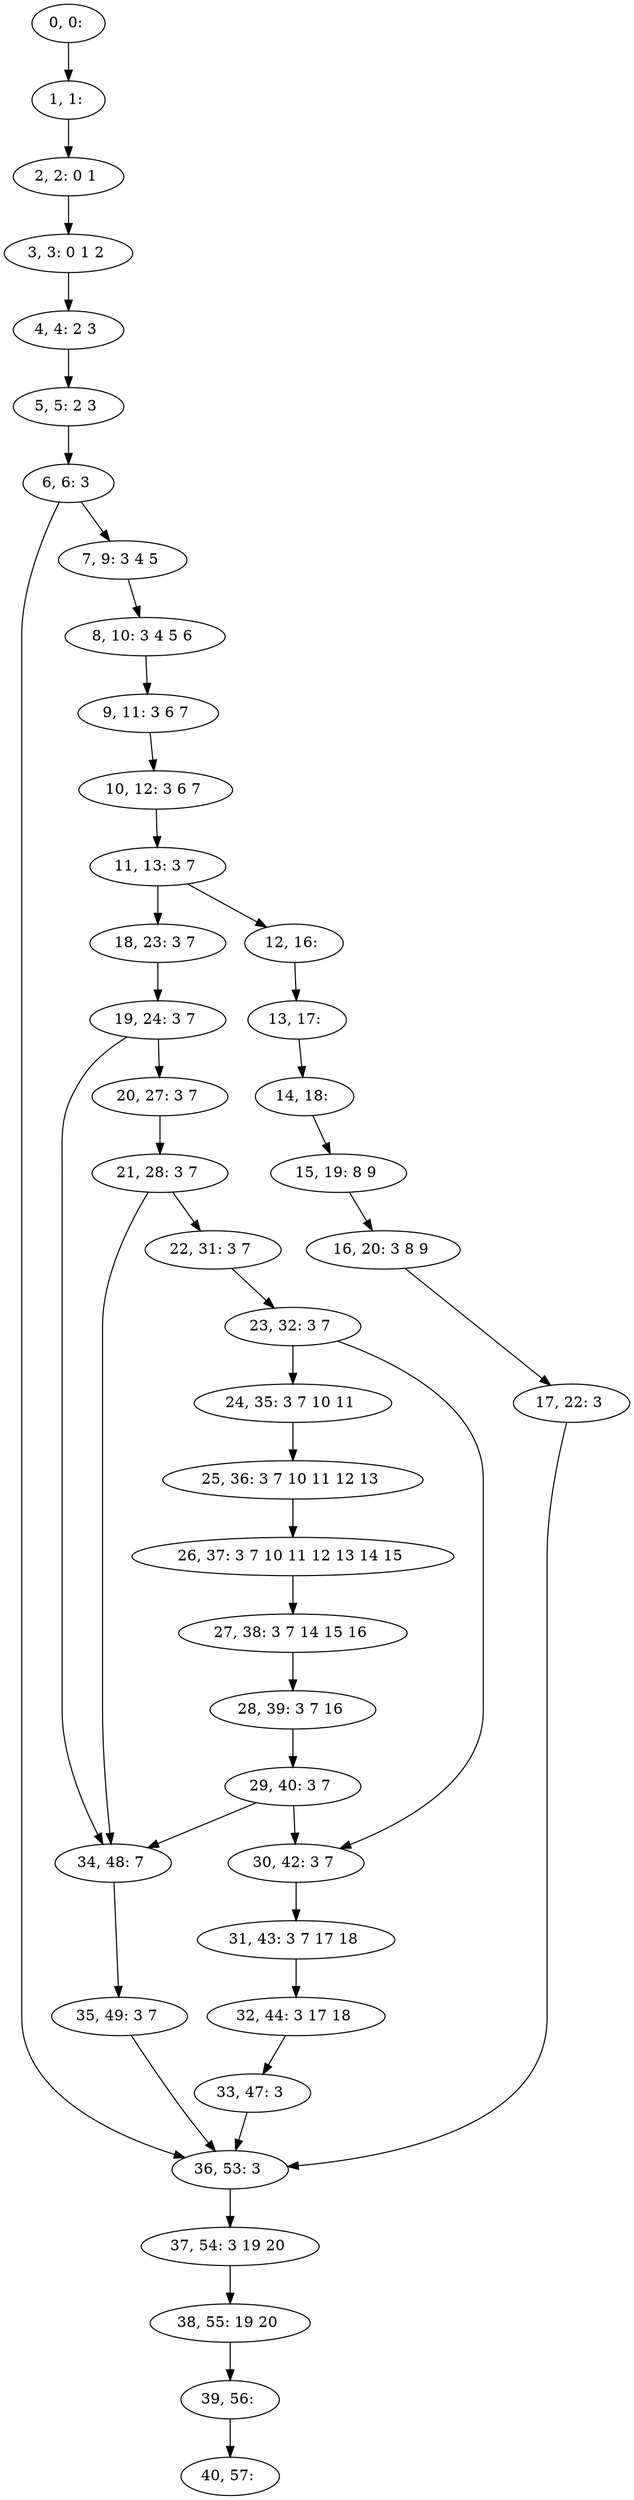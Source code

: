 digraph G {
0[label="0, 0: "];
1[label="1, 1: "];
2[label="2, 2: 0 1 "];
3[label="3, 3: 0 1 2 "];
4[label="4, 4: 2 3 "];
5[label="5, 5: 2 3 "];
6[label="6, 6: 3 "];
7[label="7, 9: 3 4 5 "];
8[label="8, 10: 3 4 5 6 "];
9[label="9, 11: 3 6 7 "];
10[label="10, 12: 3 6 7 "];
11[label="11, 13: 3 7 "];
12[label="12, 16: "];
13[label="13, 17: "];
14[label="14, 18: "];
15[label="15, 19: 8 9 "];
16[label="16, 20: 3 8 9 "];
17[label="17, 22: 3 "];
18[label="18, 23: 3 7 "];
19[label="19, 24: 3 7 "];
20[label="20, 27: 3 7 "];
21[label="21, 28: 3 7 "];
22[label="22, 31: 3 7 "];
23[label="23, 32: 3 7 "];
24[label="24, 35: 3 7 10 11 "];
25[label="25, 36: 3 7 10 11 12 13 "];
26[label="26, 37: 3 7 10 11 12 13 14 15 "];
27[label="27, 38: 3 7 14 15 16 "];
28[label="28, 39: 3 7 16 "];
29[label="29, 40: 3 7 "];
30[label="30, 42: 3 7 "];
31[label="31, 43: 3 7 17 18 "];
32[label="32, 44: 3 17 18 "];
33[label="33, 47: 3 "];
34[label="34, 48: 7 "];
35[label="35, 49: 3 7 "];
36[label="36, 53: 3 "];
37[label="37, 54: 3 19 20 "];
38[label="38, 55: 19 20 "];
39[label="39, 56: "];
40[label="40, 57: "];
0->1 ;
1->2 ;
2->3 ;
3->4 ;
4->5 ;
5->6 ;
6->7 ;
6->36 ;
7->8 ;
8->9 ;
9->10 ;
10->11 ;
11->12 ;
11->18 ;
12->13 ;
13->14 ;
14->15 ;
15->16 ;
16->17 ;
17->36 ;
18->19 ;
19->20 ;
19->34 ;
20->21 ;
21->22 ;
21->34 ;
22->23 ;
23->24 ;
23->30 ;
24->25 ;
25->26 ;
26->27 ;
27->28 ;
28->29 ;
29->30 ;
29->34 ;
30->31 ;
31->32 ;
32->33 ;
33->36 ;
34->35 ;
35->36 ;
36->37 ;
37->38 ;
38->39 ;
39->40 ;
}
